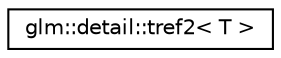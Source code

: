digraph "Graphical Class Hierarchy"
{
  edge [fontname="Helvetica",fontsize="10",labelfontname="Helvetica",labelfontsize="10"];
  node [fontname="Helvetica",fontsize="10",shape=record];
  rankdir="LR";
  Node1 [label="glm::detail::tref2\< T \>",height=0.2,width=0.4,color="black", fillcolor="white", style="filled",URL="$structglm_1_1detail_1_1tref2.html"];
}

